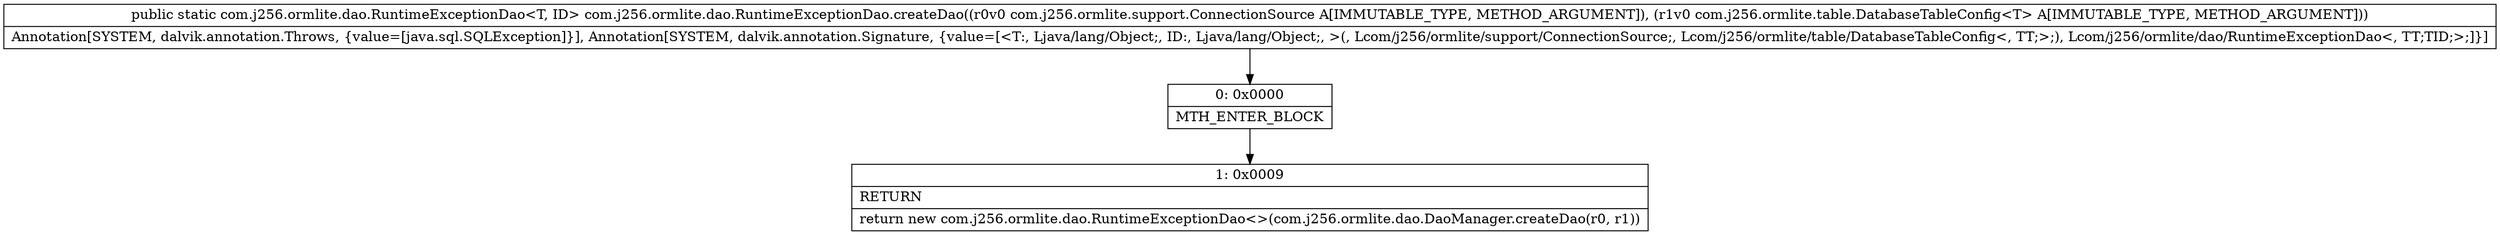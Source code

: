 digraph "CFG forcom.j256.ormlite.dao.RuntimeExceptionDao.createDao(Lcom\/j256\/ormlite\/support\/ConnectionSource;Lcom\/j256\/ormlite\/table\/DatabaseTableConfig;)Lcom\/j256\/ormlite\/dao\/RuntimeExceptionDao;" {
Node_0 [shape=record,label="{0\:\ 0x0000|MTH_ENTER_BLOCK\l}"];
Node_1 [shape=record,label="{1\:\ 0x0009|RETURN\l|return new com.j256.ormlite.dao.RuntimeExceptionDao\<\>(com.j256.ormlite.dao.DaoManager.createDao(r0, r1))\l}"];
MethodNode[shape=record,label="{public static com.j256.ormlite.dao.RuntimeExceptionDao\<T, ID\> com.j256.ormlite.dao.RuntimeExceptionDao.createDao((r0v0 com.j256.ormlite.support.ConnectionSource A[IMMUTABLE_TYPE, METHOD_ARGUMENT]), (r1v0 com.j256.ormlite.table.DatabaseTableConfig\<T\> A[IMMUTABLE_TYPE, METHOD_ARGUMENT]))  | Annotation[SYSTEM, dalvik.annotation.Throws, \{value=[java.sql.SQLException]\}], Annotation[SYSTEM, dalvik.annotation.Signature, \{value=[\<T:, Ljava\/lang\/Object;, ID:, Ljava\/lang\/Object;, \>(, Lcom\/j256\/ormlite\/support\/ConnectionSource;, Lcom\/j256\/ormlite\/table\/DatabaseTableConfig\<, TT;\>;), Lcom\/j256\/ormlite\/dao\/RuntimeExceptionDao\<, TT;TID;\>;]\}]\l}"];
MethodNode -> Node_0;
Node_0 -> Node_1;
}

